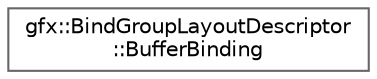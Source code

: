 digraph "Graphical Class Hierarchy"
{
 // LATEX_PDF_SIZE
  bgcolor="transparent";
  edge [fontname=Helvetica,fontsize=10,labelfontname=Helvetica,labelfontsize=10];
  node [fontname=Helvetica,fontsize=10,shape=box,height=0.2,width=0.4];
  rankdir="LR";
  Node0 [id="Node000000",label="gfx::BindGroupLayoutDescriptor\l::BufferBinding",height=0.2,width=0.4,color="grey40", fillcolor="white", style="filled",URL="$structgfx_1_1_bind_group_layout_descriptor_1_1_buffer_binding.html",tooltip="Represents a buffer binding within the layout."];
}
